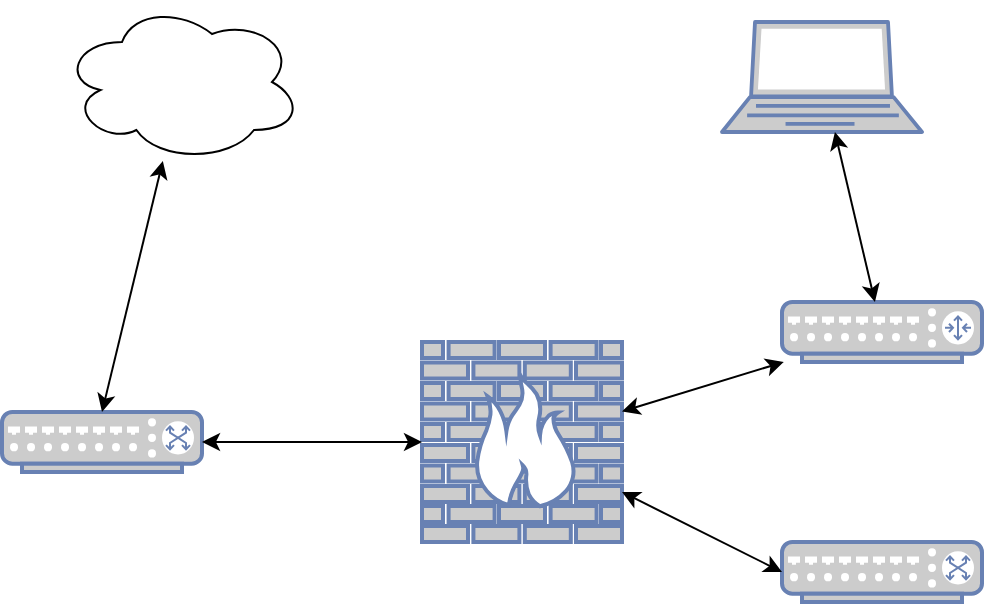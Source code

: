 <mxfile version="23.0.1" type="github">
  <diagram name="Page-1" id="oQGamXRvEPRgm_QaiHx2">
    <mxGraphModel dx="872" dy="473" grid="1" gridSize="10" guides="1" tooltips="1" connect="1" arrows="1" fold="1" page="1" pageScale="1" pageWidth="850" pageHeight="1100" math="0" shadow="0">
      <root>
        <mxCell id="0" />
        <mxCell id="1" parent="0" />
        <mxCell id="inejAG8_r1_ZZOTfbF38-1" value="" style="ellipse;shape=cloud;whiteSpace=wrap;html=1;" vertex="1" parent="1">
          <mxGeometry x="320" y="30" width="120" height="80" as="geometry" />
        </mxCell>
        <mxCell id="inejAG8_r1_ZZOTfbF38-2" value="" style="fontColor=#0066CC;verticalAlign=top;verticalLabelPosition=bottom;labelPosition=center;align=center;html=1;outlineConnect=0;fillColor=#CCCCCC;strokeColor=#6881B3;gradientColor=none;gradientDirection=north;strokeWidth=2;shape=mxgraph.networks.switch;" vertex="1" parent="1">
          <mxGeometry x="290" y="235" width="100" height="30" as="geometry" />
        </mxCell>
        <mxCell id="inejAG8_r1_ZZOTfbF38-3" value="" style="fontColor=#0066CC;verticalAlign=top;verticalLabelPosition=bottom;labelPosition=center;align=center;html=1;outlineConnect=0;fillColor=#CCCCCC;strokeColor=#6881B3;gradientColor=none;gradientDirection=north;strokeWidth=2;shape=mxgraph.networks.switch;" vertex="1" parent="1">
          <mxGeometry x="680" y="300" width="100" height="30" as="geometry" />
        </mxCell>
        <mxCell id="inejAG8_r1_ZZOTfbF38-4" value="" style="fontColor=#0066CC;verticalAlign=top;verticalLabelPosition=bottom;labelPosition=center;align=center;html=1;outlineConnect=0;fillColor=#CCCCCC;strokeColor=#6881B3;gradientColor=none;gradientDirection=north;strokeWidth=2;shape=mxgraph.networks.router;" vertex="1" parent="1">
          <mxGeometry x="680" y="180" width="100" height="30" as="geometry" />
        </mxCell>
        <mxCell id="inejAG8_r1_ZZOTfbF38-5" value="" style="fontColor=#0066CC;verticalAlign=top;verticalLabelPosition=bottom;labelPosition=center;align=center;html=1;outlineConnect=0;fillColor=#CCCCCC;strokeColor=#6881B3;gradientColor=none;gradientDirection=north;strokeWidth=2;shape=mxgraph.networks.firewall;" vertex="1" parent="1">
          <mxGeometry x="500" y="200" width="100" height="100" as="geometry" />
        </mxCell>
        <mxCell id="inejAG8_r1_ZZOTfbF38-6" value="" style="fontColor=#0066CC;verticalAlign=top;verticalLabelPosition=bottom;labelPosition=center;align=center;html=1;outlineConnect=0;fillColor=#CCCCCC;strokeColor=#6881B3;gradientColor=none;gradientDirection=north;strokeWidth=2;shape=mxgraph.networks.laptop;" vertex="1" parent="1">
          <mxGeometry x="650" y="40" width="100" height="55" as="geometry" />
        </mxCell>
        <mxCell id="inejAG8_r1_ZZOTfbF38-8" value="" style="endArrow=classic;startArrow=classic;html=1;rounded=0;exitX=0.5;exitY=0;exitDx=0;exitDy=0;exitPerimeter=0;" edge="1" parent="1" source="inejAG8_r1_ZZOTfbF38-2" target="inejAG8_r1_ZZOTfbF38-1">
          <mxGeometry width="50" height="50" relative="1" as="geometry">
            <mxPoint x="350" y="210" as="sourcePoint" />
            <mxPoint x="405" y="130" as="targetPoint" />
          </mxGeometry>
        </mxCell>
        <mxCell id="inejAG8_r1_ZZOTfbF38-9" value="" style="endArrow=classic;startArrow=classic;html=1;rounded=0;" edge="1" parent="1" source="inejAG8_r1_ZZOTfbF38-4" target="inejAG8_r1_ZZOTfbF38-6">
          <mxGeometry width="50" height="50" relative="1" as="geometry">
            <mxPoint x="720" y="170" as="sourcePoint" />
            <mxPoint x="700" y="110" as="targetPoint" />
          </mxGeometry>
        </mxCell>
        <mxCell id="inejAG8_r1_ZZOTfbF38-10" value="" style="endArrow=classic;startArrow=classic;html=1;rounded=0;" edge="1" parent="1" source="inejAG8_r1_ZZOTfbF38-2" target="inejAG8_r1_ZZOTfbF38-5">
          <mxGeometry width="50" height="50" relative="1" as="geometry">
            <mxPoint x="400" y="250" as="sourcePoint" />
            <mxPoint x="490" y="260" as="targetPoint" />
          </mxGeometry>
        </mxCell>
        <mxCell id="inejAG8_r1_ZZOTfbF38-12" value="" style="endArrow=classic;startArrow=classic;html=1;rounded=0;" edge="1" parent="1" source="inejAG8_r1_ZZOTfbF38-5" target="inejAG8_r1_ZZOTfbF38-4">
          <mxGeometry width="50" height="50" relative="1" as="geometry">
            <mxPoint x="610" y="260" as="sourcePoint" />
            <mxPoint x="660" y="210" as="targetPoint" />
          </mxGeometry>
        </mxCell>
        <mxCell id="inejAG8_r1_ZZOTfbF38-14" value="" style="endArrow=classic;startArrow=classic;html=1;rounded=0;entryX=0;entryY=0.5;entryDx=0;entryDy=0;entryPerimeter=0;" edge="1" parent="1" source="inejAG8_r1_ZZOTfbF38-5" target="inejAG8_r1_ZZOTfbF38-3">
          <mxGeometry width="50" height="50" relative="1" as="geometry">
            <mxPoint x="610" y="315" as="sourcePoint" />
            <mxPoint x="660" y="265" as="targetPoint" />
          </mxGeometry>
        </mxCell>
      </root>
    </mxGraphModel>
  </diagram>
</mxfile>
